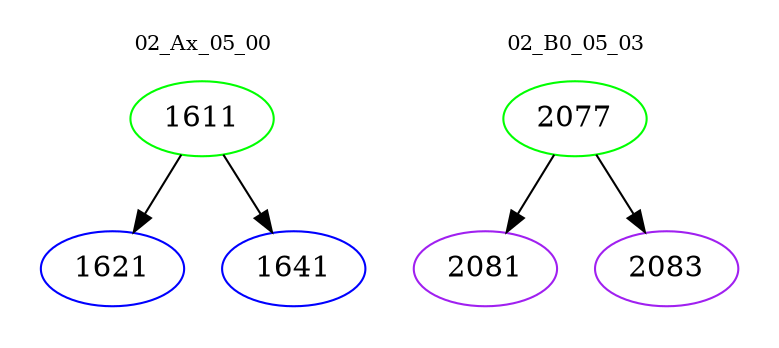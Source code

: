 digraph{
subgraph cluster_0 {
color = white
label = "02_Ax_05_00";
fontsize=10;
T0_1611 [label="1611", color="green"]
T0_1611 -> T0_1621 [color="black"]
T0_1621 [label="1621", color="blue"]
T0_1611 -> T0_1641 [color="black"]
T0_1641 [label="1641", color="blue"]
}
subgraph cluster_1 {
color = white
label = "02_B0_05_03";
fontsize=10;
T1_2077 [label="2077", color="green"]
T1_2077 -> T1_2081 [color="black"]
T1_2081 [label="2081", color="purple"]
T1_2077 -> T1_2083 [color="black"]
T1_2083 [label="2083", color="purple"]
}
}
